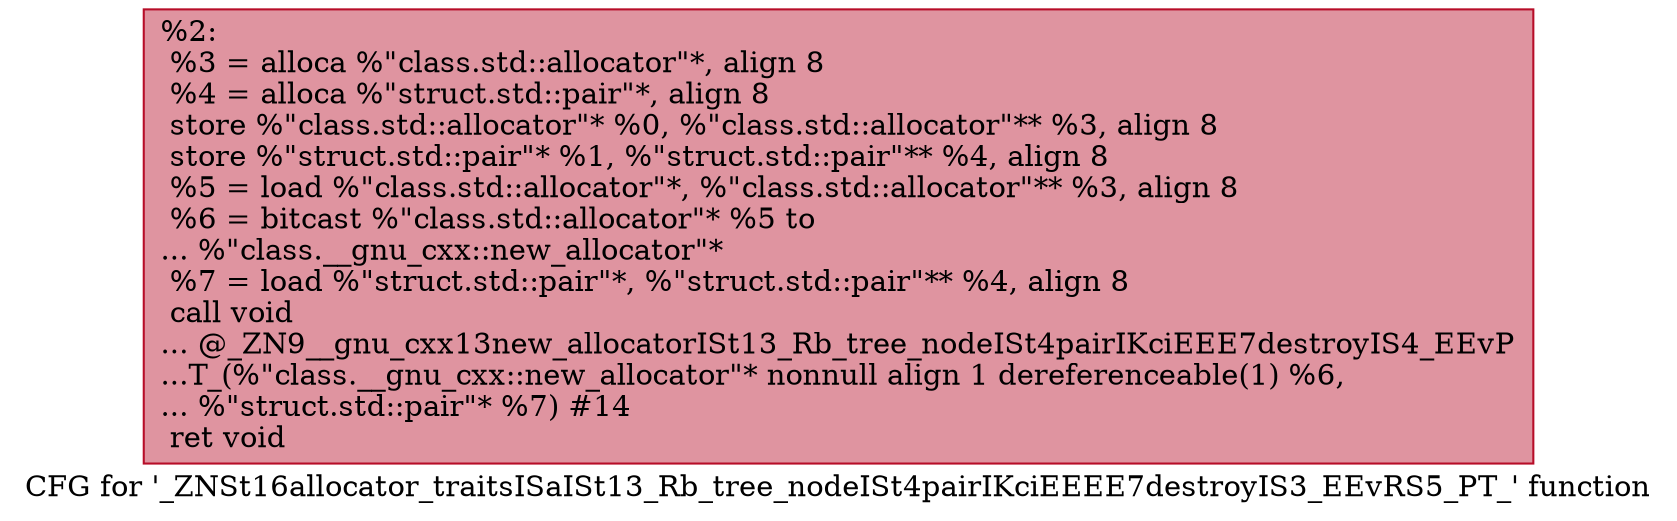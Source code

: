 digraph "CFG for '_ZNSt16allocator_traitsISaISt13_Rb_tree_nodeISt4pairIKciEEEE7destroyIS3_EEvRS5_PT_' function" {
	label="CFG for '_ZNSt16allocator_traitsISaISt13_Rb_tree_nodeISt4pairIKciEEEE7destroyIS3_EEvRS5_PT_' function";

	Node0x557bfd500e00 [shape=record,color="#b70d28ff", style=filled, fillcolor="#b70d2870",label="{%2:\l  %3 = alloca %\"class.std::allocator\"*, align 8\l  %4 = alloca %\"struct.std::pair\"*, align 8\l  store %\"class.std::allocator\"* %0, %\"class.std::allocator\"** %3, align 8\l  store %\"struct.std::pair\"* %1, %\"struct.std::pair\"** %4, align 8\l  %5 = load %\"class.std::allocator\"*, %\"class.std::allocator\"** %3, align 8\l  %6 = bitcast %\"class.std::allocator\"* %5 to\l... %\"class.__gnu_cxx::new_allocator\"*\l  %7 = load %\"struct.std::pair\"*, %\"struct.std::pair\"** %4, align 8\l  call void\l... @_ZN9__gnu_cxx13new_allocatorISt13_Rb_tree_nodeISt4pairIKciEEE7destroyIS4_EEvP\l...T_(%\"class.__gnu_cxx::new_allocator\"* nonnull align 1 dereferenceable(1) %6,\l... %\"struct.std::pair\"* %7) #14\l  ret void\l}"];
}
